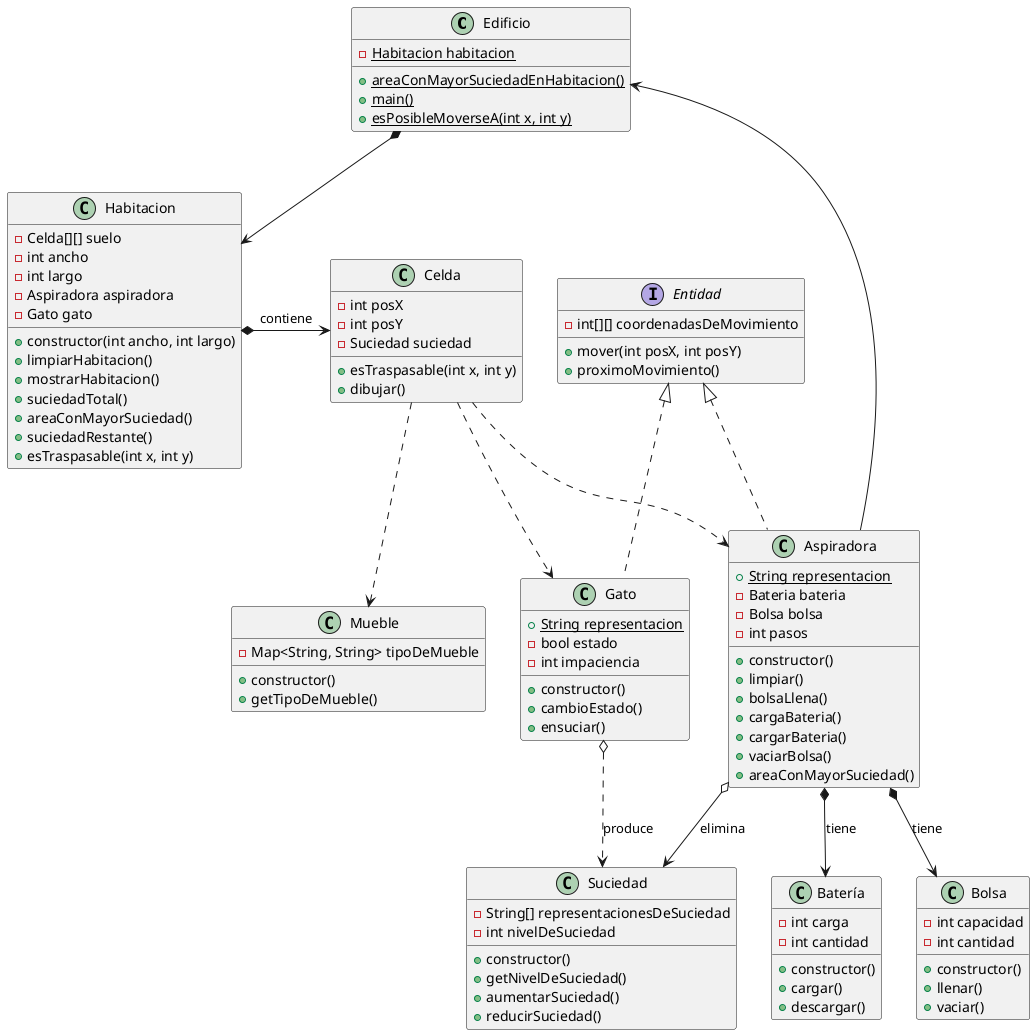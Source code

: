 @startuml
scale 1
class Edificio
{
    - {static} Habitacion habitacion
    + {static} areaConMayorSuciedadEnHabitacion()
    + {static} main()
    + {static} esPosibleMoverseA(int x, int y)
}
class Habitacion
{
    - Celda[][] suelo
    - int ancho
    - int largo
    - Aspiradora aspiradora
    - Gato gato
    + constructor(int ancho, int largo)
    + limpiarHabitacion()
    + mostrarHabitacion()
    + suciedadTotal()
    + areaConMayorSuciedad()
    + suciedadRestante()
    + esTraspasable(int x, int y)
}

class Celda{
    - int posX
    - int posY
    - Suciedad suciedad
    + esTraspasable(int x, int y)
    + dibujar()
}

interface Entidad {
    - int[][] coordenadasDeMovimiento
    + mover(int posX, int posY)
    + proximoMovimiento()
}
class Aspiradora implements Entidad{
    + {static} String representacion
    - Bateria bateria
    - Bolsa bolsa
    - int pasos
    + constructor()
    + limpiar()
    + bolsaLlena()
    + cargaBateria()
    + cargarBateria()
    + vaciarBolsa()
    + areaConMayorSuciedad()
}

class Gato implements Entidad{
    + {static} String representacion
    - bool estado
    - int impaciencia
    + constructor()
    + cambioEstado()
    + ensuciar()
}
class Mueble{
    - Map<String, String> tipoDeMueble
    + constructor()
    + getTipoDeMueble()
}

class Suciedad {
    - String[] representacionesDeSuciedad
    - int nivelDeSuciedad
    + constructor()
    + getNivelDeSuciedad()
    + aumentarSuciedad()
    + reducirSuciedad()
}

class Batería{
    - int carga
    - int cantidad
    + constructor()
    + cargar()
    + descargar()
}

class Bolsa{
    - int capacidad
    - int cantidad
    + constructor()
    + llenar()
    + vaciar()
}


Edificio *--> Habitacion

Habitacion *-r-> Celda : contiene

Celda ..> Aspiradora
Celda ..> Gato
Celda ..> Mueble

Aspiradora o--> Suciedad : elimina
Aspiradora *-d-> Bolsa : tiene
Aspiradora *-d-> Batería : tiene
Aspiradora -u-> Edificio


Gato o..> Suciedad : produce

@enduml
